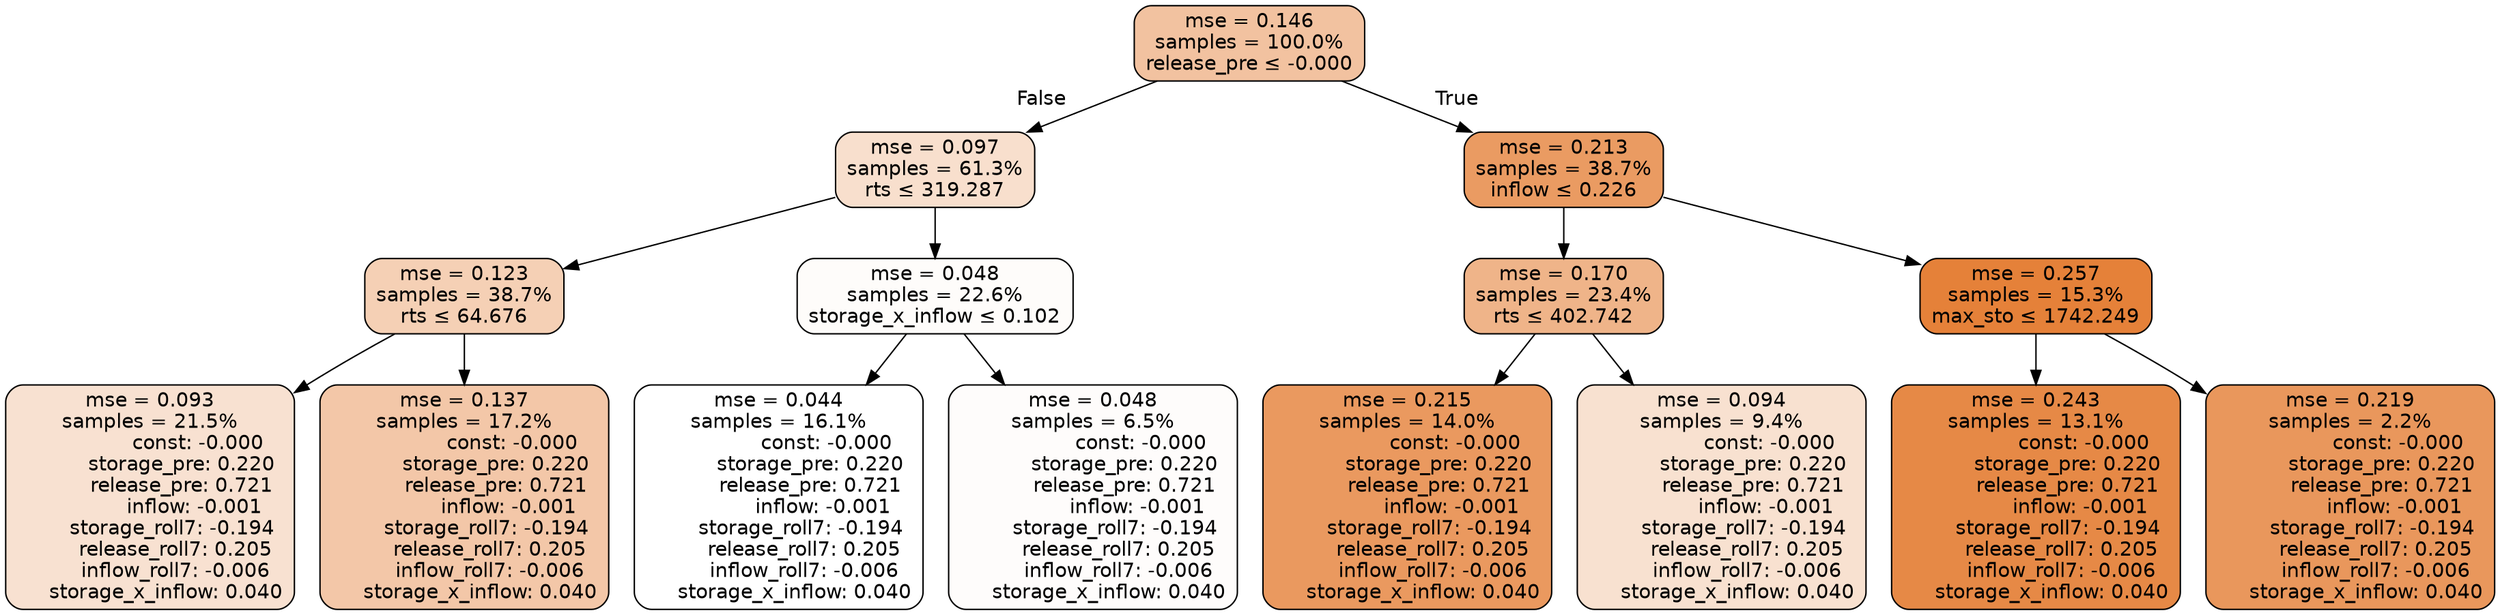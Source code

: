 digraph tree {
node [shape=rectangle, style="filled, rounded", color="black", fontname=helvetica] ;
edge [fontname=helvetica] ;
	"0" [label="mse = 0.146
samples = 100.0%
release_pre &le; -0.000", fillcolor="#f2c2a0"]
	"1" [label="mse = 0.097
samples = 61.3%
rts &le; 319.287", fillcolor="#f8dfcd"]
	"2" [label="mse = 0.123
samples = 38.7%
rts &le; 64.676", fillcolor="#f5d0b5"]
	"3" [label="mse = 0.093
samples = 21.5%
               const: -0.000
          storage_pre: 0.220
          release_pre: 0.721
              inflow: -0.001
       storage_roll7: -0.194
        release_roll7: 0.205
        inflow_roll7: -0.006
     storage_x_inflow: 0.040", fillcolor="#f8e1d1"]
	"4" [label="mse = 0.137
samples = 17.2%
               const: -0.000
          storage_pre: 0.220
          release_pre: 0.721
              inflow: -0.001
       storage_roll7: -0.194
        release_roll7: 0.205
        inflow_roll7: -0.006
     storage_x_inflow: 0.040", fillcolor="#f3c7a8"]
	"5" [label="mse = 0.048
samples = 22.6%
storage_x_inflow &le; 0.102", fillcolor="#fefcfa"]
	"6" [label="mse = 0.044
samples = 16.1%
               const: -0.000
          storage_pre: 0.220
          release_pre: 0.721
              inflow: -0.001
       storage_roll7: -0.194
        release_roll7: 0.205
        inflow_roll7: -0.006
     storage_x_inflow: 0.040", fillcolor="#ffffff"]
	"7" [label="mse = 0.048
samples = 6.5%
               const: -0.000
          storage_pre: 0.220
          release_pre: 0.721
              inflow: -0.001
       storage_roll7: -0.194
        release_roll7: 0.205
        inflow_roll7: -0.006
     storage_x_inflow: 0.040", fillcolor="#fefcfb"]
	"8" [label="mse = 0.213
samples = 38.7%
inflow &le; 0.226", fillcolor="#ea9b62"]
	"9" [label="mse = 0.170
samples = 23.4%
rts &le; 402.742", fillcolor="#efb489"]
	"10" [label="mse = 0.215
samples = 14.0%
               const: -0.000
          storage_pre: 0.220
          release_pre: 0.721
              inflow: -0.001
       storage_roll7: -0.194
        release_roll7: 0.205
        inflow_roll7: -0.006
     storage_x_inflow: 0.040", fillcolor="#ea995f"]
	"11" [label="mse = 0.094
samples = 9.4%
               const: -0.000
          storage_pre: 0.220
          release_pre: 0.721
              inflow: -0.001
       storage_roll7: -0.194
        release_roll7: 0.205
        inflow_roll7: -0.006
     storage_x_inflow: 0.040", fillcolor="#f8e1d0"]
	"12" [label="mse = 0.257
samples = 15.3%
max_sto &le; 1742.249", fillcolor="#e58139"]
	"13" [label="mse = 0.243
samples = 13.1%
               const: -0.000
          storage_pre: 0.220
          release_pre: 0.721
              inflow: -0.001
       storage_roll7: -0.194
        release_roll7: 0.205
        inflow_roll7: -0.006
     storage_x_inflow: 0.040", fillcolor="#e68946"]
	"14" [label="mse = 0.219
samples = 2.2%
               const: -0.000
          storage_pre: 0.220
          release_pre: 0.721
              inflow: -0.001
       storage_roll7: -0.194
        release_roll7: 0.205
        inflow_roll7: -0.006
     storage_x_inflow: 0.040", fillcolor="#e9975c"]

	"0" -> "1" [labeldistance=2.5, labelangle=45, headlabel="False"]
	"1" -> "2"
	"2" -> "3"
	"2" -> "4"
	"1" -> "5"
	"5" -> "6"
	"5" -> "7"
	"0" -> "8" [labeldistance=2.5, labelangle=-45, headlabel="True"]
	"8" -> "9"
	"9" -> "10"
	"9" -> "11"
	"8" -> "12"
	"12" -> "13"
	"12" -> "14"
}